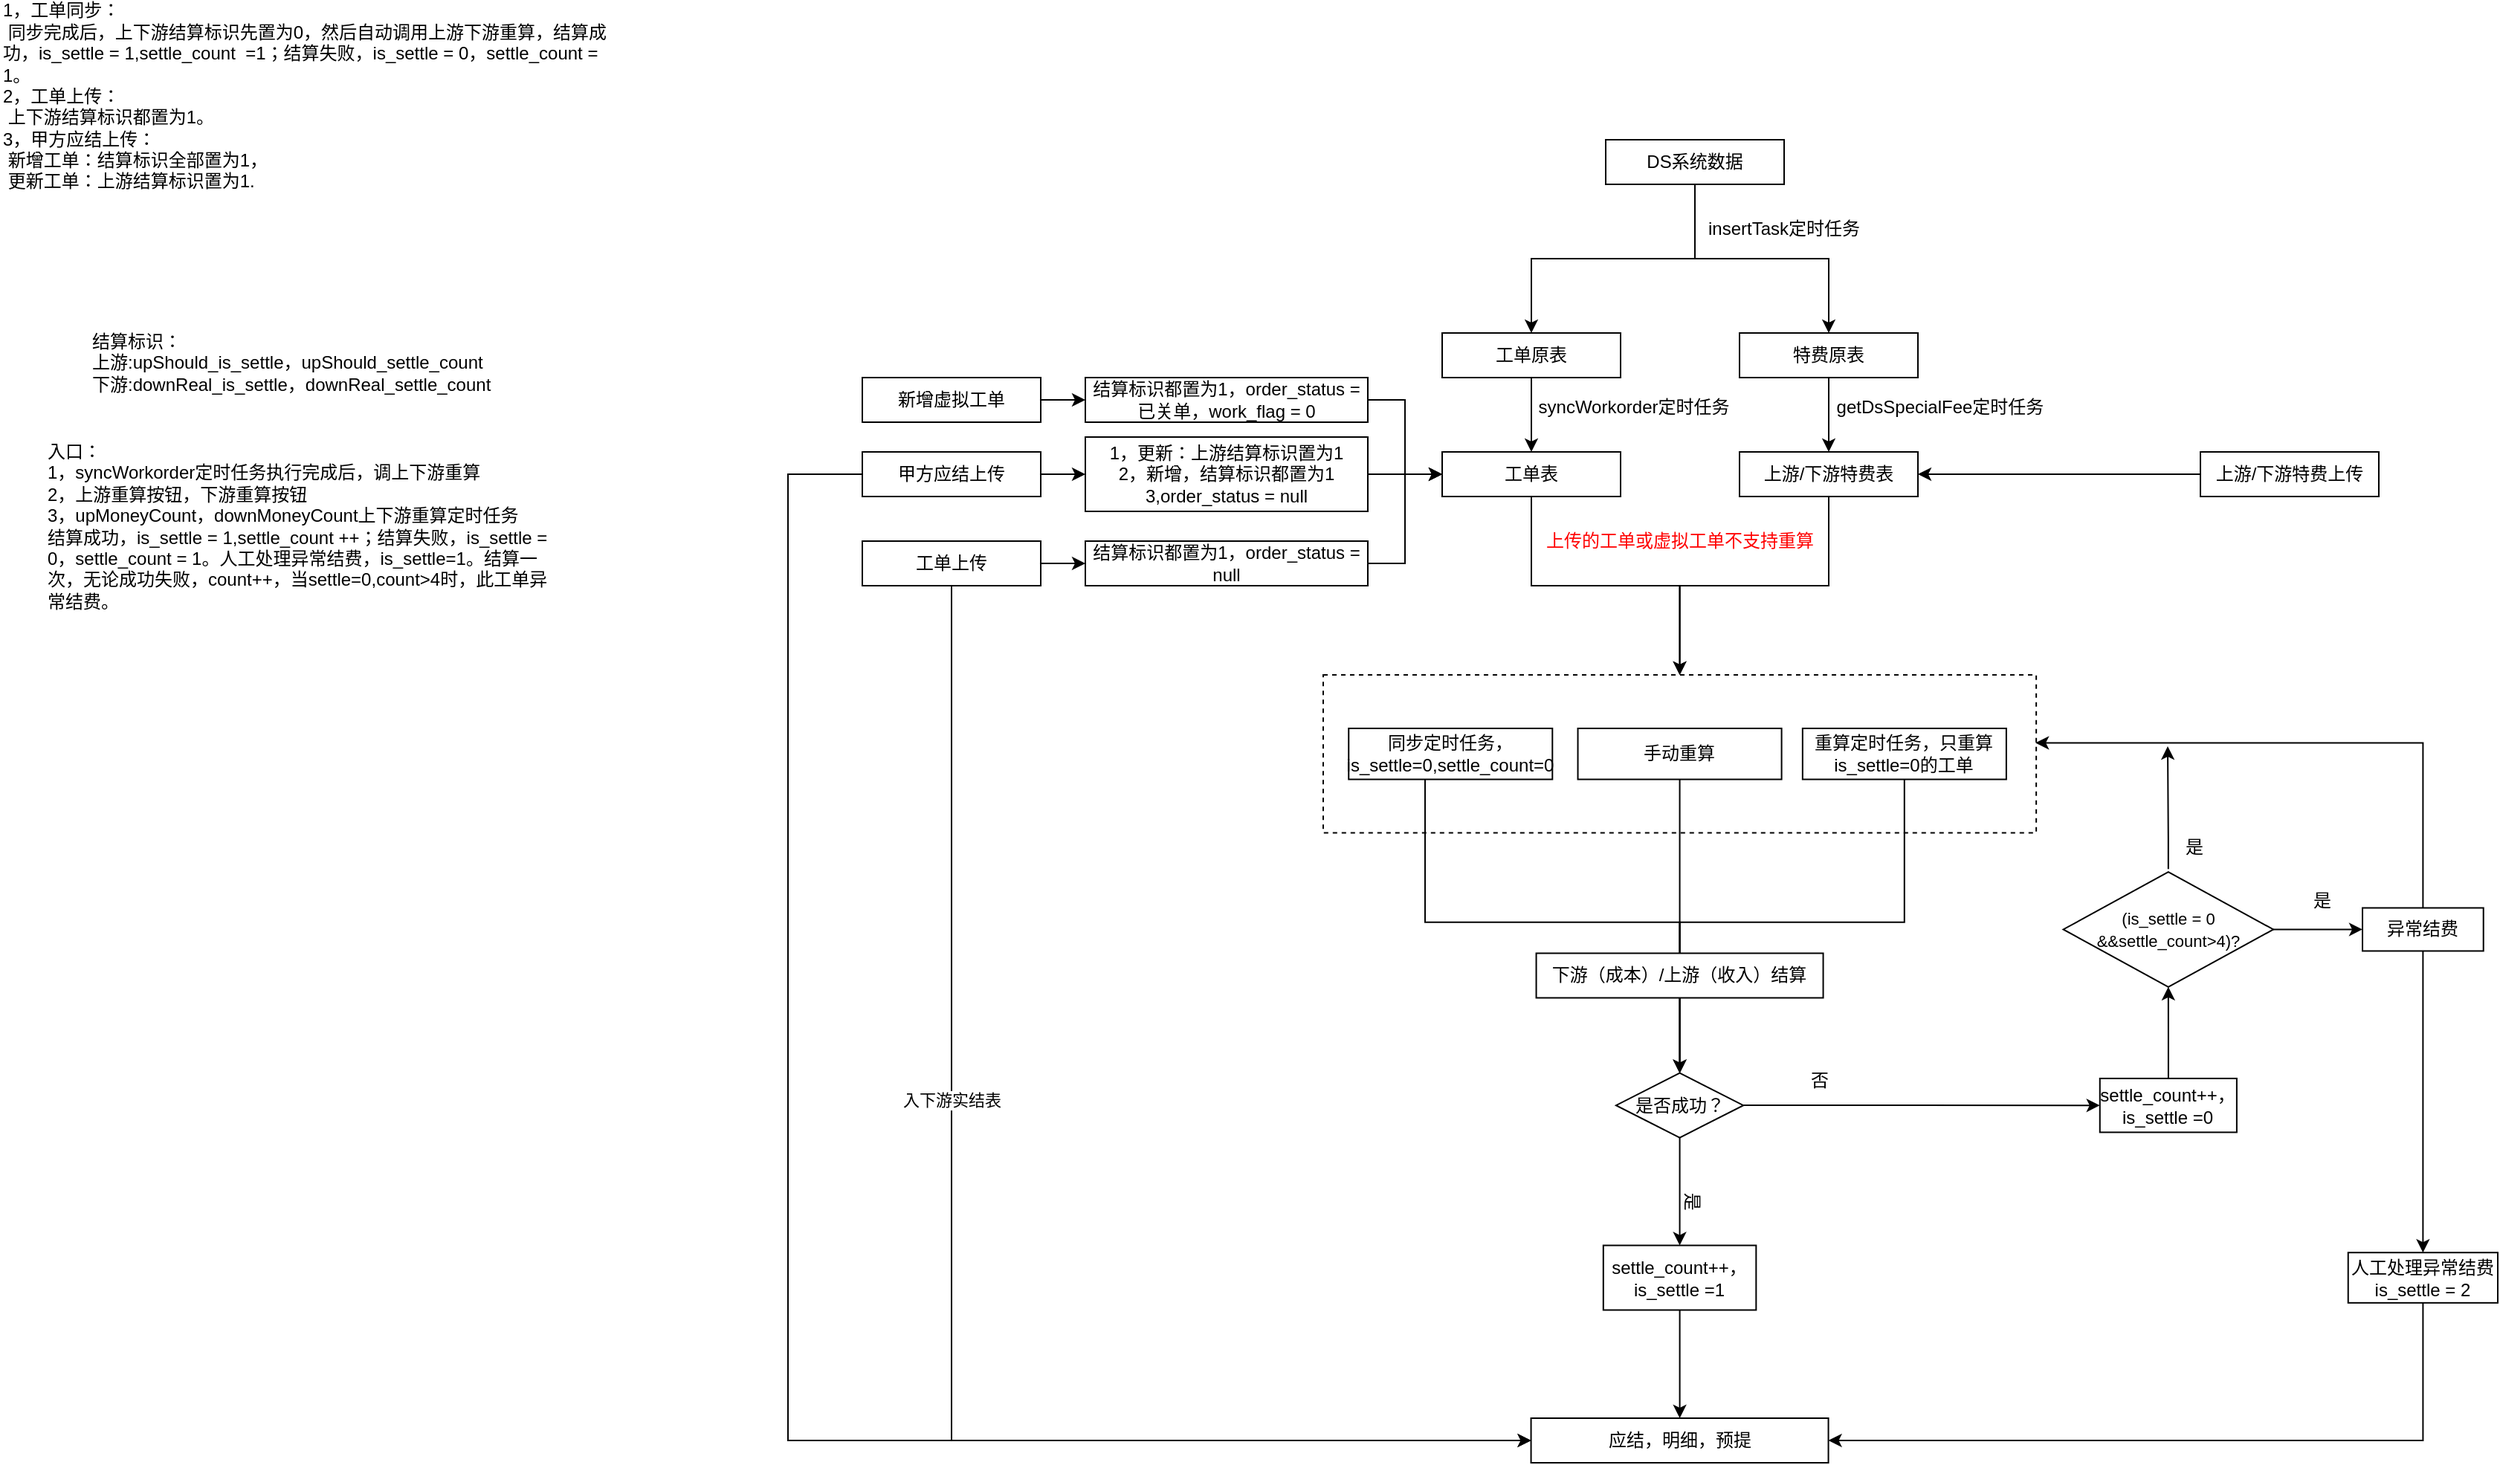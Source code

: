 <mxfile version="14.7.5" type="github">
  <diagram id="AOBUn9HALy5-eKRLtoJs" name="第 1 页">
    <mxGraphModel dx="2036" dy="643" grid="1" gridSize="10" guides="1" tooltips="1" connect="1" arrows="1" fold="1" page="1" pageScale="1" pageWidth="827" pageHeight="1169" math="0" shadow="0">
      <root>
        <mxCell id="0" />
        <mxCell id="1" parent="0" />
        <mxCell id="oPyZHrdhsSQBrQFMob7v-162" value="" style="group" vertex="1" connectable="0" parent="1">
          <mxGeometry x="-770" y="110" width="1680" height="980" as="geometry" />
        </mxCell>
        <mxCell id="oPyZHrdhsSQBrQFMob7v-10" value="结算标识：&lt;br&gt;上游:upShould_is_settle，upShould_settle_count&lt;br&gt;下游:downReal_is_settle，downReal_settle_count" style="text;html=1;strokeColor=none;fillColor=none;align=left;verticalAlign=middle;whiteSpace=wrap;rounded=0;" vertex="1" parent="oPyZHrdhsSQBrQFMob7v-162">
          <mxGeometry x="60" y="215" width="330" height="50" as="geometry" />
        </mxCell>
        <mxCell id="oPyZHrdhsSQBrQFMob7v-12" value="入口：&lt;br&gt;1，syncWorkorder定时任务执行完成后，调上下游重算&lt;br&gt;&lt;div&gt;&lt;span&gt;2，上游重算按钮，下游重算按钮&lt;/span&gt;&lt;/div&gt;&lt;div&gt;&lt;span&gt;3，upMoneyCount，downMoneyCount上下游重算定时任务&lt;/span&gt;&lt;/div&gt;&lt;div&gt;结算成功，is_settle = 1,settle_count&amp;nbsp;&lt;span&gt;++&lt;/span&gt;；结算失败，is_settle = 0，settle_count = 1。人工处理异常结费，is_settle=1。结算一次，无论成功失败，count++，当settle=0,count&amp;gt;4时，此工单异常结费。&lt;span&gt;&lt;br&gt;&lt;/span&gt;&lt;/div&gt;" style="text;html=1;strokeColor=none;fillColor=none;align=left;verticalAlign=middle;whiteSpace=wrap;rounded=0;" vertex="1" parent="oPyZHrdhsSQBrQFMob7v-162">
          <mxGeometry x="30" y="285" width="350" height="130" as="geometry" />
        </mxCell>
        <mxCell id="oPyZHrdhsSQBrQFMob7v-13" value="1，工单同步：&lt;br&gt;&lt;span style=&quot;white-space: pre&quot;&gt;	&lt;/span&gt;同步完成后，上下游结算标识先置为0，然后自动调用上游下游重算，结算成功，is_settle = 1,settle_count &lt;span style=&quot;white-space: pre&quot;&gt;	&lt;/span&gt;=1；结算失败，is_settle = 0，settle_count = 1。&lt;br&gt;2，工单上传：&lt;br&gt;&lt;span style=&quot;white-space: pre&quot;&gt;	&lt;/span&gt;上下游结算标识都置为1。&lt;br&gt;3，甲方应结上传：&lt;br&gt;&lt;span style=&quot;white-space: pre&quot;&gt;	&lt;/span&gt;新增工单：结算标识全部置为1，&lt;br&gt;&lt;span style=&quot;white-space: pre&quot;&gt;	&lt;/span&gt;更新工单：上游结算标识置为1.&lt;br&gt;&lt;span style=&quot;white-space: pre&quot;&gt;	&lt;/span&gt;&lt;br&gt;&lt;span style=&quot;white-space: pre&quot;&gt;	&lt;/span&gt;" style="text;html=1;strokeColor=none;fillColor=none;align=left;verticalAlign=middle;whiteSpace=wrap;rounded=0;" vertex="1" parent="oPyZHrdhsSQBrQFMob7v-162">
          <mxGeometry width="410" height="150" as="geometry" />
        </mxCell>
        <mxCell id="oPyZHrdhsSQBrQFMob7v-1" value="DS系统数据" style="rounded=0;whiteSpace=wrap;html=1;" vertex="1" parent="oPyZHrdhsSQBrQFMob7v-162">
          <mxGeometry x="1080" y="90" width="120" height="30" as="geometry" />
        </mxCell>
        <mxCell id="oPyZHrdhsSQBrQFMob7v-2" value="工单原表" style="rounded=0;whiteSpace=wrap;html=1;" vertex="1" parent="oPyZHrdhsSQBrQFMob7v-162">
          <mxGeometry x="970" y="220" width="120" height="30" as="geometry" />
        </mxCell>
        <mxCell id="oPyZHrdhsSQBrQFMob7v-142" style="edgeStyle=orthogonalEdgeStyle;rounded=0;orthogonalLoop=1;jettySize=auto;html=1;entryX=0.5;entryY=0;entryDx=0;entryDy=0;fontColor=#000000;" edge="1" parent="oPyZHrdhsSQBrQFMob7v-162" source="oPyZHrdhsSQBrQFMob7v-1" target="oPyZHrdhsSQBrQFMob7v-2">
          <mxGeometry x="530" y="90" as="geometry" />
        </mxCell>
        <mxCell id="oPyZHrdhsSQBrQFMob7v-3" value="工单表" style="rounded=0;whiteSpace=wrap;html=1;" vertex="1" parent="oPyZHrdhsSQBrQFMob7v-162">
          <mxGeometry x="970" y="300" width="120" height="30" as="geometry" />
        </mxCell>
        <mxCell id="oPyZHrdhsSQBrQFMob7v-146" style="edgeStyle=orthogonalEdgeStyle;rounded=0;orthogonalLoop=1;jettySize=auto;html=1;fontColor=#000000;" edge="1" parent="oPyZHrdhsSQBrQFMob7v-162" source="oPyZHrdhsSQBrQFMob7v-2" target="oPyZHrdhsSQBrQFMob7v-3">
          <mxGeometry x="530" y="90" as="geometry" />
        </mxCell>
        <mxCell id="oPyZHrdhsSQBrQFMob7v-4" value="insertTask定时任务" style="text;html=1;strokeColor=none;fillColor=none;align=center;verticalAlign=middle;whiteSpace=wrap;rounded=0;" vertex="1" parent="oPyZHrdhsSQBrQFMob7v-162">
          <mxGeometry x="1115" y="130" width="170" height="40" as="geometry" />
        </mxCell>
        <mxCell id="oPyZHrdhsSQBrQFMob7v-5" value="syncWorkorder定时任务" style="text;html=1;strokeColor=none;fillColor=none;align=center;verticalAlign=middle;whiteSpace=wrap;rounded=0;" vertex="1" parent="oPyZHrdhsSQBrQFMob7v-162">
          <mxGeometry x="1014" y="260" width="170" height="20" as="geometry" />
        </mxCell>
        <mxCell id="oPyZHrdhsSQBrQFMob7v-9" value="应结，明细，预提" style="rounded=0;whiteSpace=wrap;html=1;" vertex="1" parent="oPyZHrdhsSQBrQFMob7v-162">
          <mxGeometry x="1029.78" y="950" width="200" height="30" as="geometry" />
        </mxCell>
        <mxCell id="oPyZHrdhsSQBrQFMob7v-149" style="edgeStyle=orthogonalEdgeStyle;rounded=0;orthogonalLoop=1;jettySize=auto;html=1;fontColor=#000000;" edge="1" parent="oPyZHrdhsSQBrQFMob7v-162" source="oPyZHrdhsSQBrQFMob7v-3" target="oPyZHrdhsSQBrQFMob7v-45">
          <mxGeometry x="530" y="90" as="geometry" />
        </mxCell>
        <mxCell id="oPyZHrdhsSQBrQFMob7v-92" value="" style="edgeStyle=orthogonalEdgeStyle;rounded=0;orthogonalLoop=1;jettySize=auto;html=1;fontColor=#000000;entryX=0;entryY=0.5;entryDx=0;entryDy=0;" edge="1" parent="oPyZHrdhsSQBrQFMob7v-162" source="oPyZHrdhsSQBrQFMob7v-61" target="oPyZHrdhsSQBrQFMob7v-9">
          <mxGeometry x="530" y="90" as="geometry">
            <mxPoint x="720" y="415" as="targetPoint" />
            <Array as="points">
              <mxPoint x="640" y="965" />
            </Array>
          </mxGeometry>
        </mxCell>
        <mxCell id="oPyZHrdhsSQBrQFMob7v-99" value="入下游实结表" style="edgeLabel;html=1;align=center;verticalAlign=middle;resizable=0;points=[];fontColor=#000000;" vertex="1" connectable="0" parent="oPyZHrdhsSQBrQFMob7v-92">
          <mxGeometry x="-0.284" relative="1" as="geometry">
            <mxPoint as="offset" />
          </mxGeometry>
        </mxCell>
        <mxCell id="oPyZHrdhsSQBrQFMob7v-61" value="工单上传" style="rounded=0;whiteSpace=wrap;html=1;" vertex="1" parent="oPyZHrdhsSQBrQFMob7v-162">
          <mxGeometry x="580" y="360" width="120" height="30" as="geometry" />
        </mxCell>
        <mxCell id="oPyZHrdhsSQBrQFMob7v-157" style="edgeStyle=orthogonalEdgeStyle;rounded=0;orthogonalLoop=1;jettySize=auto;html=1;entryX=0;entryY=0.5;entryDx=0;entryDy=0;fontColor=#000000;" edge="1" parent="oPyZHrdhsSQBrQFMob7v-162" source="oPyZHrdhsSQBrQFMob7v-62" target="oPyZHrdhsSQBrQFMob7v-9">
          <mxGeometry x="530" y="90" as="geometry">
            <Array as="points">
              <mxPoint x="530" y="315" />
              <mxPoint x="530" y="965" />
            </Array>
          </mxGeometry>
        </mxCell>
        <mxCell id="oPyZHrdhsSQBrQFMob7v-62" value="甲方应结上传" style="rounded=0;whiteSpace=wrap;html=1;" vertex="1" parent="oPyZHrdhsSQBrQFMob7v-162">
          <mxGeometry x="580" y="300" width="120" height="30" as="geometry" />
        </mxCell>
        <mxCell id="oPyZHrdhsSQBrQFMob7v-66" value="特费原表" style="rounded=0;whiteSpace=wrap;html=1;" vertex="1" parent="oPyZHrdhsSQBrQFMob7v-162">
          <mxGeometry x="1170" y="220" width="120" height="30" as="geometry" />
        </mxCell>
        <mxCell id="oPyZHrdhsSQBrQFMob7v-145" style="edgeStyle=orthogonalEdgeStyle;rounded=0;orthogonalLoop=1;jettySize=auto;html=1;entryX=0.5;entryY=0;entryDx=0;entryDy=0;fontColor=#000000;" edge="1" parent="oPyZHrdhsSQBrQFMob7v-162" source="oPyZHrdhsSQBrQFMob7v-1" target="oPyZHrdhsSQBrQFMob7v-66">
          <mxGeometry x="530" y="90" as="geometry" />
        </mxCell>
        <mxCell id="oPyZHrdhsSQBrQFMob7v-67" value="上游/下游特费表" style="rounded=0;whiteSpace=wrap;html=1;" vertex="1" parent="oPyZHrdhsSQBrQFMob7v-162">
          <mxGeometry x="1170" y="300" width="120" height="30" as="geometry" />
        </mxCell>
        <mxCell id="oPyZHrdhsSQBrQFMob7v-147" style="edgeStyle=orthogonalEdgeStyle;rounded=0;orthogonalLoop=1;jettySize=auto;html=1;fontColor=#000000;" edge="1" parent="oPyZHrdhsSQBrQFMob7v-162" source="oPyZHrdhsSQBrQFMob7v-66" target="oPyZHrdhsSQBrQFMob7v-67">
          <mxGeometry x="530" y="90" as="geometry" />
        </mxCell>
        <mxCell id="oPyZHrdhsSQBrQFMob7v-68" value="getDsSpecialFee定时任务" style="text;html=1;strokeColor=none;fillColor=none;align=center;verticalAlign=middle;whiteSpace=wrap;rounded=0;" vertex="1" parent="oPyZHrdhsSQBrQFMob7v-162">
          <mxGeometry x="1220" y="260" width="170" height="20" as="geometry" />
        </mxCell>
        <mxCell id="oPyZHrdhsSQBrQFMob7v-148" style="edgeStyle=orthogonalEdgeStyle;rounded=0;orthogonalLoop=1;jettySize=auto;html=1;entryX=1;entryY=0.5;entryDx=0;entryDy=0;fontColor=#000000;" edge="1" parent="oPyZHrdhsSQBrQFMob7v-162" source="oPyZHrdhsSQBrQFMob7v-69" target="oPyZHrdhsSQBrQFMob7v-67">
          <mxGeometry x="530" y="90" as="geometry" />
        </mxCell>
        <mxCell id="oPyZHrdhsSQBrQFMob7v-69" value="上游/下游特费上传" style="rounded=0;whiteSpace=wrap;html=1;" vertex="1" parent="oPyZHrdhsSQBrQFMob7v-162">
          <mxGeometry x="1480" y="300" width="120" height="30" as="geometry" />
        </mxCell>
        <mxCell id="oPyZHrdhsSQBrQFMob7v-110" value="" style="edgeStyle=orthogonalEdgeStyle;rounded=0;orthogonalLoop=1;jettySize=auto;html=1;fontColor=#000000;" edge="1" parent="oPyZHrdhsSQBrQFMob7v-162" source="oPyZHrdhsSQBrQFMob7v-106" target="oPyZHrdhsSQBrQFMob7v-3">
          <mxGeometry x="530" y="90" as="geometry" />
        </mxCell>
        <mxCell id="oPyZHrdhsSQBrQFMob7v-106" value="1，更新：上游结算标识置为1&lt;br&gt;2，新增，结算标识都置为1&lt;br&gt;3,order_status = null" style="rounded=0;whiteSpace=wrap;html=1;" vertex="1" parent="oPyZHrdhsSQBrQFMob7v-162">
          <mxGeometry x="730" y="290" width="190" height="50" as="geometry" />
        </mxCell>
        <mxCell id="oPyZHrdhsSQBrQFMob7v-111" value="" style="edgeStyle=orthogonalEdgeStyle;rounded=0;orthogonalLoop=1;jettySize=auto;html=1;fontColor=#000000;entryX=0;entryY=0.5;entryDx=0;entryDy=0;" edge="1" parent="oPyZHrdhsSQBrQFMob7v-162" source="oPyZHrdhsSQBrQFMob7v-107" target="oPyZHrdhsSQBrQFMob7v-3">
          <mxGeometry x="530" y="90" as="geometry" />
        </mxCell>
        <mxCell id="oPyZHrdhsSQBrQFMob7v-107" value="结算标识都置为1，order_status = null" style="rounded=0;whiteSpace=wrap;html=1;" vertex="1" parent="oPyZHrdhsSQBrQFMob7v-162">
          <mxGeometry x="730" y="360" width="190" height="30" as="geometry" />
        </mxCell>
        <mxCell id="oPyZHrdhsSQBrQFMob7v-108" value="" style="edgeStyle=orthogonalEdgeStyle;rounded=0;orthogonalLoop=1;jettySize=auto;html=1;fontColor=#000000;entryX=0;entryY=0.5;entryDx=0;entryDy=0;" edge="1" parent="oPyZHrdhsSQBrQFMob7v-162" source="oPyZHrdhsSQBrQFMob7v-62" target="oPyZHrdhsSQBrQFMob7v-106">
          <mxGeometry x="530" y="90" as="geometry" />
        </mxCell>
        <mxCell id="oPyZHrdhsSQBrQFMob7v-151" style="edgeStyle=orthogonalEdgeStyle;rounded=0;orthogonalLoop=1;jettySize=auto;html=1;fontColor=#000000;" edge="1" parent="oPyZHrdhsSQBrQFMob7v-162" source="oPyZHrdhsSQBrQFMob7v-17" target="oPyZHrdhsSQBrQFMob7v-9">
          <mxGeometry x="530" y="90" as="geometry" />
        </mxCell>
        <mxCell id="oPyZHrdhsSQBrQFMob7v-109" value="" style="edgeStyle=orthogonalEdgeStyle;rounded=0;orthogonalLoop=1;jettySize=auto;html=1;fontColor=#000000;" edge="1" parent="oPyZHrdhsSQBrQFMob7v-162" source="oPyZHrdhsSQBrQFMob7v-61" target="oPyZHrdhsSQBrQFMob7v-107">
          <mxGeometry x="530" y="90" as="geometry" />
        </mxCell>
        <mxCell id="oPyZHrdhsSQBrQFMob7v-152" style="edgeStyle=orthogonalEdgeStyle;rounded=0;orthogonalLoop=1;jettySize=auto;html=1;entryX=1;entryY=0.5;entryDx=0;entryDy=0;fontColor=#000000;" edge="1" parent="oPyZHrdhsSQBrQFMob7v-162" source="oPyZHrdhsSQBrQFMob7v-55" target="oPyZHrdhsSQBrQFMob7v-9">
          <mxGeometry x="530" y="90" as="geometry">
            <Array as="points">
              <mxPoint x="1630" y="965" />
            </Array>
          </mxGeometry>
        </mxCell>
        <mxCell id="oPyZHrdhsSQBrQFMob7v-153" value="新增虚拟工单" style="rounded=0;whiteSpace=wrap;html=1;" vertex="1" parent="oPyZHrdhsSQBrQFMob7v-162">
          <mxGeometry x="580" y="250" width="120" height="30" as="geometry" />
        </mxCell>
        <mxCell id="oPyZHrdhsSQBrQFMob7v-156" style="edgeStyle=orthogonalEdgeStyle;rounded=0;orthogonalLoop=1;jettySize=auto;html=1;entryX=0;entryY=0.5;entryDx=0;entryDy=0;fontColor=#000000;" edge="1" parent="oPyZHrdhsSQBrQFMob7v-162" source="oPyZHrdhsSQBrQFMob7v-154" target="oPyZHrdhsSQBrQFMob7v-3">
          <mxGeometry x="530" y="90" as="geometry" />
        </mxCell>
        <mxCell id="oPyZHrdhsSQBrQFMob7v-154" value="结算标识都置为1，order_status = 已关单，work_flag = 0" style="rounded=0;whiteSpace=wrap;html=1;" vertex="1" parent="oPyZHrdhsSQBrQFMob7v-162">
          <mxGeometry x="730" y="250" width="190" height="30" as="geometry" />
        </mxCell>
        <mxCell id="oPyZHrdhsSQBrQFMob7v-155" style="edgeStyle=orthogonalEdgeStyle;rounded=0;orthogonalLoop=1;jettySize=auto;html=1;entryX=0;entryY=0.5;entryDx=0;entryDy=0;fontColor=#000000;" edge="1" parent="oPyZHrdhsSQBrQFMob7v-162" source="oPyZHrdhsSQBrQFMob7v-153" target="oPyZHrdhsSQBrQFMob7v-154">
          <mxGeometry x="530" y="90" as="geometry" />
        </mxCell>
        <mxCell id="oPyZHrdhsSQBrQFMob7v-159" value="&lt;font color=&quot;#ff0000&quot;&gt;上传的工单或虚拟工单不支持重算&lt;/font&gt;" style="text;html=1;strokeColor=none;fillColor=none;align=center;verticalAlign=middle;whiteSpace=wrap;rounded=0;fontColor=#000000;" vertex="1" parent="oPyZHrdhsSQBrQFMob7v-162">
          <mxGeometry x="1029.78" y="350" width="200" height="20" as="geometry" />
        </mxCell>
        <mxCell id="oPyZHrdhsSQBrQFMob7v-57" value="" style="group" vertex="1" connectable="0" parent="oPyZHrdhsSQBrQFMob7v-162">
          <mxGeometry x="890" y="450" width="790" height="427.25" as="geometry" />
        </mxCell>
        <mxCell id="oPyZHrdhsSQBrQFMob7v-45" value="" style="rounded=0;whiteSpace=wrap;html=1;dashed=1;" vertex="1" parent="oPyZHrdhsSQBrQFMob7v-57">
          <mxGeometry width="479.566" height="106.269" as="geometry" />
        </mxCell>
        <mxCell id="oPyZHrdhsSQBrQFMob7v-14" value="同步定时任务，is_settle=0,settle_count=0" style="rounded=0;whiteSpace=wrap;html=1;" vertex="1" parent="oPyZHrdhsSQBrQFMob7v-57">
          <mxGeometry x="17.127" y="35.987" width="137.019" height="34.296" as="geometry" />
        </mxCell>
        <mxCell id="oPyZHrdhsSQBrQFMob7v-15" value="是否成功？" style="rhombus;whiteSpace=wrap;html=1;" vertex="1" parent="oPyZHrdhsSQBrQFMob7v-57">
          <mxGeometry x="196.965" y="267.846" width="85.637" height="43.474" as="geometry" />
        </mxCell>
        <mxCell id="oPyZHrdhsSQBrQFMob7v-32" style="edgeStyle=orthogonalEdgeStyle;rounded=0;orthogonalLoop=1;jettySize=auto;html=1;" edge="1" parent="oPyZHrdhsSQBrQFMob7v-57" source="oPyZHrdhsSQBrQFMob7v-14" target="oPyZHrdhsSQBrQFMob7v-15">
          <mxGeometry relative="1" as="geometry">
            <Array as="points">
              <mxPoint x="68.509" y="166.408" />
              <mxPoint x="239.783" y="166.408" />
            </Array>
          </mxGeometry>
        </mxCell>
        <mxCell id="oPyZHrdhsSQBrQFMob7v-17" value="settle_count++，&lt;br&gt;is_settle =1" style="rounded=0;whiteSpace=wrap;html=1;" vertex="1" parent="oPyZHrdhsSQBrQFMob7v-57">
          <mxGeometry x="188.401" y="383.776" width="102.764" height="43.474" as="geometry" />
        </mxCell>
        <mxCell id="oPyZHrdhsSQBrQFMob7v-36" style="edgeStyle=orthogonalEdgeStyle;rounded=0;orthogonalLoop=1;jettySize=auto;html=1;entryX=0.5;entryY=0;entryDx=0;entryDy=0;" edge="1" parent="oPyZHrdhsSQBrQFMob7v-57" source="oPyZHrdhsSQBrQFMob7v-15" target="oPyZHrdhsSQBrQFMob7v-17">
          <mxGeometry relative="1" as="geometry" />
        </mxCell>
        <mxCell id="oPyZHrdhsSQBrQFMob7v-20" value="是" style="text;html=1;strokeColor=none;fillColor=none;align=center;verticalAlign=middle;whiteSpace=wrap;rounded=0;rotation=90;" vertex="1" parent="oPyZHrdhsSQBrQFMob7v-57">
          <mxGeometry x="231.22" y="345.133" width="34.255" height="19.322" as="geometry" />
        </mxCell>
        <mxCell id="oPyZHrdhsSQBrQFMob7v-21" value="settle_count++，&lt;br&gt;is_settle =0" style="rounded=0;whiteSpace=wrap;html=1;" vertex="1" parent="oPyZHrdhsSQBrQFMob7v-57">
          <mxGeometry x="522.385" y="271.469" width="92.06" height="36.228" as="geometry" />
        </mxCell>
        <mxCell id="oPyZHrdhsSQBrQFMob7v-34" style="edgeStyle=orthogonalEdgeStyle;rounded=0;orthogonalLoop=1;jettySize=auto;html=1;entryX=0;entryY=0.5;entryDx=0;entryDy=0;" edge="1" parent="oPyZHrdhsSQBrQFMob7v-57" source="oPyZHrdhsSQBrQFMob7v-15" target="oPyZHrdhsSQBrQFMob7v-21">
          <mxGeometry relative="1" as="geometry" />
        </mxCell>
        <mxCell id="oPyZHrdhsSQBrQFMob7v-30" value="否" style="text;html=1;strokeColor=none;fillColor=none;align=center;verticalAlign=middle;whiteSpace=wrap;rounded=0;" vertex="1" parent="oPyZHrdhsSQBrQFMob7v-57">
          <mxGeometry x="316.86" y="257.25" width="34.25" height="31.66" as="geometry" />
        </mxCell>
        <mxCell id="oPyZHrdhsSQBrQFMob7v-37" value="&lt;font style=&quot;font-size: 11px&quot;&gt;(is_settle = 0 &amp;amp;&amp;amp;settle_count&amp;gt;4)?&lt;/font&gt;" style="rhombus;whiteSpace=wrap;html=1;" vertex="1" parent="oPyZHrdhsSQBrQFMob7v-57">
          <mxGeometry x="497.764" y="132.595" width="141.301" height="77.287" as="geometry" />
        </mxCell>
        <mxCell id="oPyZHrdhsSQBrQFMob7v-46" style="edgeStyle=orthogonalEdgeStyle;rounded=0;orthogonalLoop=1;jettySize=auto;html=1;entryX=0.5;entryY=1;entryDx=0;entryDy=0;" edge="1" parent="oPyZHrdhsSQBrQFMob7v-57" source="oPyZHrdhsSQBrQFMob7v-21" target="oPyZHrdhsSQBrQFMob7v-37">
          <mxGeometry relative="1" as="geometry" />
        </mxCell>
        <mxCell id="oPyZHrdhsSQBrQFMob7v-51" style="edgeStyle=orthogonalEdgeStyle;rounded=0;orthogonalLoop=1;jettySize=auto;html=1;entryX=0.999;entryY=0.43;entryDx=0;entryDy=0;entryPerimeter=0;exitX=0.5;exitY=0;exitDx=0;exitDy=0;" edge="1" parent="oPyZHrdhsSQBrQFMob7v-57" source="oPyZHrdhsSQBrQFMob7v-38" target="oPyZHrdhsSQBrQFMob7v-45">
          <mxGeometry relative="1" as="geometry">
            <Array as="points">
              <mxPoint x="739.902" y="45.647" />
            </Array>
          </mxGeometry>
        </mxCell>
        <mxCell id="oPyZHrdhsSQBrQFMob7v-38" value="异常结费" style="rounded=0;whiteSpace=wrap;html=1;" vertex="1" parent="oPyZHrdhsSQBrQFMob7v-57">
          <mxGeometry x="699.011" y="156.747" width="81.355" height="28.982" as="geometry" />
        </mxCell>
        <mxCell id="oPyZHrdhsSQBrQFMob7v-48" style="edgeStyle=orthogonalEdgeStyle;rounded=0;orthogonalLoop=1;jettySize=auto;html=1;entryX=0;entryY=0.5;entryDx=0;entryDy=0;" edge="1" parent="oPyZHrdhsSQBrQFMob7v-57" source="oPyZHrdhsSQBrQFMob7v-37" target="oPyZHrdhsSQBrQFMob7v-38">
          <mxGeometry relative="1" as="geometry" />
        </mxCell>
        <mxCell id="oPyZHrdhsSQBrQFMob7v-40" style="edgeStyle=orthogonalEdgeStyle;rounded=0;orthogonalLoop=1;jettySize=auto;html=1;entryX=0.5;entryY=0;entryDx=0;entryDy=0;" edge="1" parent="oPyZHrdhsSQBrQFMob7v-57" source="oPyZHrdhsSQBrQFMob7v-39" target="oPyZHrdhsSQBrQFMob7v-15">
          <mxGeometry relative="1" as="geometry" />
        </mxCell>
        <mxCell id="oPyZHrdhsSQBrQFMob7v-39" value="手动重算" style="rounded=0;whiteSpace=wrap;html=1;" vertex="1" parent="oPyZHrdhsSQBrQFMob7v-57">
          <mxGeometry x="171.274" y="35.987" width="137.019" height="34.296" as="geometry" />
        </mxCell>
        <mxCell id="oPyZHrdhsSQBrQFMob7v-43" style="edgeStyle=orthogonalEdgeStyle;rounded=0;orthogonalLoop=1;jettySize=auto;html=1;entryX=0.5;entryY=0;entryDx=0;entryDy=0;" edge="1" parent="oPyZHrdhsSQBrQFMob7v-57" source="oPyZHrdhsSQBrQFMob7v-42" target="oPyZHrdhsSQBrQFMob7v-15">
          <mxGeometry relative="1" as="geometry">
            <Array as="points">
              <mxPoint x="391.36" y="166.408" />
              <mxPoint x="239.783" y="166.408" />
            </Array>
          </mxGeometry>
        </mxCell>
        <mxCell id="oPyZHrdhsSQBrQFMob7v-42" value="重算定时任务，只重算is_settle=0的工单" style="rounded=0;whiteSpace=wrap;html=1;" vertex="1" parent="oPyZHrdhsSQBrQFMob7v-57">
          <mxGeometry x="322.423" y="35.987" width="137.019" height="34.296" as="geometry" />
        </mxCell>
        <mxCell id="oPyZHrdhsSQBrQFMob7v-49" value="是" style="text;html=1;strokeColor=none;fillColor=none;align=center;verticalAlign=middle;whiteSpace=wrap;rounded=0;dashed=1;" vertex="1" parent="oPyZHrdhsSQBrQFMob7v-57">
          <mxGeometry x="655.122" y="142.256" width="34.255" height="19.322" as="geometry" />
        </mxCell>
        <mxCell id="oPyZHrdhsSQBrQFMob7v-53" value="是" style="text;html=1;strokeColor=none;fillColor=none;align=center;verticalAlign=middle;whiteSpace=wrap;rounded=0;dashed=1;" vertex="1" parent="oPyZHrdhsSQBrQFMob7v-57">
          <mxGeometry x="569.485" y="106.269" width="34.255" height="19.322" as="geometry" />
        </mxCell>
        <mxCell id="oPyZHrdhsSQBrQFMob7v-55" value="人工处理异常结费&lt;br&gt;is_settle = 2" style="rounded=0;whiteSpace=wrap;html=1;" vertex="1" parent="oPyZHrdhsSQBrQFMob7v-57">
          <mxGeometry x="689.377" y="388.607" width="100.623" height="33.813" as="geometry" />
        </mxCell>
        <mxCell id="oPyZHrdhsSQBrQFMob7v-56" style="edgeStyle=orthogonalEdgeStyle;rounded=0;orthogonalLoop=1;jettySize=auto;html=1;entryX=0.5;entryY=0;entryDx=0;entryDy=0;" edge="1" parent="oPyZHrdhsSQBrQFMob7v-57" source="oPyZHrdhsSQBrQFMob7v-38" target="oPyZHrdhsSQBrQFMob7v-55">
          <mxGeometry relative="1" as="geometry" />
        </mxCell>
        <mxCell id="oPyZHrdhsSQBrQFMob7v-6" value="下游（成本）/上游（收入）结算" style="rounded=0;whiteSpace=wrap;html=1;" vertex="1" parent="oPyZHrdhsSQBrQFMob7v-57">
          <mxGeometry x="143.28" y="187.25" width="193" height="30" as="geometry" />
        </mxCell>
        <mxCell id="oPyZHrdhsSQBrQFMob7v-150" style="edgeStyle=orthogonalEdgeStyle;rounded=0;orthogonalLoop=1;jettySize=auto;html=1;entryX=0.5;entryY=0;entryDx=0;entryDy=0;fontColor=#000000;" edge="1" parent="oPyZHrdhsSQBrQFMob7v-162" source="oPyZHrdhsSQBrQFMob7v-67" target="oPyZHrdhsSQBrQFMob7v-45">
          <mxGeometry x="530" y="90" as="geometry" />
        </mxCell>
        <mxCell id="oPyZHrdhsSQBrQFMob7v-58" style="edgeStyle=orthogonalEdgeStyle;rounded=0;orthogonalLoop=1;jettySize=auto;html=1;" edge="1" parent="oPyZHrdhsSQBrQFMob7v-162">
          <mxGeometry x="890" y="438" as="geometry">
            <mxPoint x="1458" y="498" as="targetPoint" />
            <mxPoint x="1458.412" y="580.596" as="sourcePoint" />
            <Array as="points">
              <mxPoint x="1458" y="560" />
              <mxPoint x="1458" y="560" />
            </Array>
          </mxGeometry>
        </mxCell>
      </root>
    </mxGraphModel>
  </diagram>
</mxfile>
